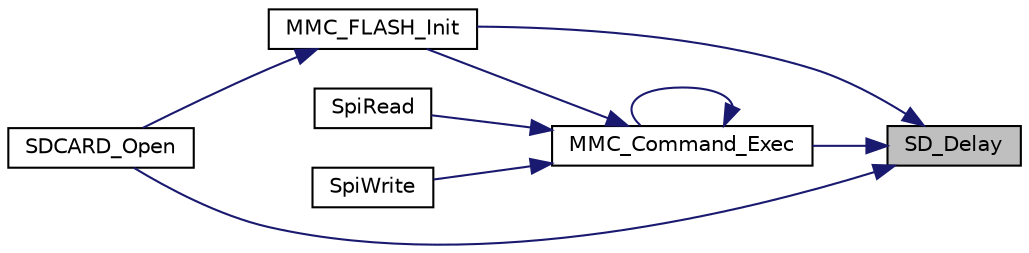 digraph "SD_Delay"
{
 // LATEX_PDF_SIZE
  edge [fontname="Helvetica",fontsize="10",labelfontname="Helvetica",labelfontsize="10"];
  node [fontname="Helvetica",fontsize="10",shape=record];
  rankdir="RL";
  Node1 [label="SD_Delay",height=0.2,width=0.4,color="black", fillcolor="grey75", style="filled", fontcolor="black",tooltip="Delay function."];
  Node1 -> Node2 [dir="back",color="midnightblue",fontsize="10",style="solid",fontname="Helvetica"];
  Node2 [label="MMC_Command_Exec",height=0.2,width=0.4,color="black", fillcolor="white", style="filled",URL="$d3/df3/group___n_a_n_o100___s_d_c_a_r_d___e_x_p_o_r_t_e_d___f_u_n_c_t_i_o_n_s.html#gac0eaa114dec5e09d4ffdd779d79ef8c8",tooltip="This function is used to Send SDCARD CMD and Receive Response."];
  Node2 -> Node2 [dir="back",color="midnightblue",fontsize="10",style="solid",fontname="Helvetica"];
  Node2 -> Node3 [dir="back",color="midnightblue",fontsize="10",style="solid",fontname="Helvetica"];
  Node3 [label="MMC_FLASH_Init",height=0.2,width=0.4,color="black", fillcolor="white", style="filled",URL="$d3/df3/group___n_a_n_o100___s_d_c_a_r_d___e_x_p_o_r_t_e_d___f_u_n_c_t_i_o_n_s.html#ga6fca6af47875a8b09ea83310df7955b6",tooltip="This function is used to initialize the flash card."];
  Node3 -> Node4 [dir="back",color="midnightblue",fontsize="10",style="solid",fontname="Helvetica"];
  Node4 [label="SDCARD_Open",height=0.2,width=0.4,color="black", fillcolor="white", style="filled",URL="$d3/df3/group___n_a_n_o100___s_d_c_a_r_d___e_x_p_o_r_t_e_d___f_u_n_c_t_i_o_n_s.html#ga0d1dcbc2556db3fc9e3c3111b8a55b85",tooltip="This function is used to Open GPIO function and initial SDCARD."];
  Node2 -> Node5 [dir="back",color="midnightblue",fontsize="10",style="solid",fontname="Helvetica"];
  Node5 [label="SpiRead",height=0.2,width=0.4,color="black", fillcolor="white", style="filled",URL="$d3/df3/group___n_a_n_o100___s_d_c_a_r_d___e_x_p_o_r_t_e_d___f_u_n_c_t_i_o_n_s.html#ga53822494332506a2799e99df7fd929ff",tooltip="This function is used to Get data from SD card."];
  Node2 -> Node6 [dir="back",color="midnightblue",fontsize="10",style="solid",fontname="Helvetica"];
  Node6 [label="SpiWrite",height=0.2,width=0.4,color="black", fillcolor="white", style="filled",URL="$d3/df3/group___n_a_n_o100___s_d_c_a_r_d___e_x_p_o_r_t_e_d___f_u_n_c_t_i_o_n_s.html#ga2f4ec7ecb036e8bf99b7caf197cbc1d7",tooltip="This function is used to store data into SD card."];
  Node1 -> Node3 [dir="back",color="midnightblue",fontsize="10",style="solid",fontname="Helvetica"];
  Node1 -> Node4 [dir="back",color="midnightblue",fontsize="10",style="solid",fontname="Helvetica"];
}

